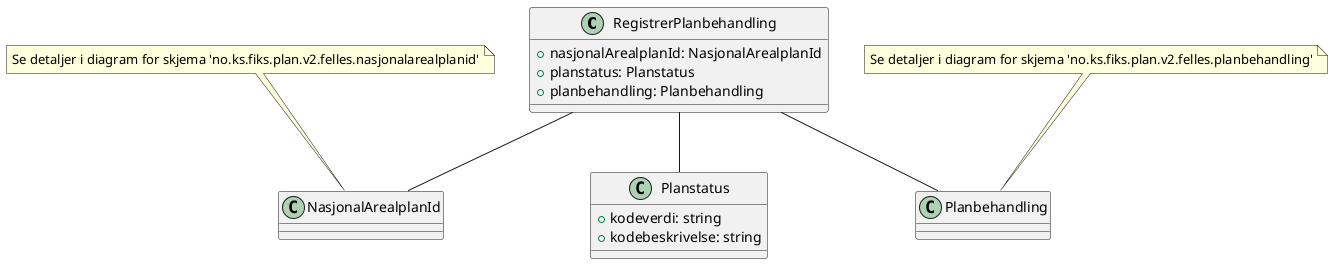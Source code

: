@startuml

class RegistrerPlanbehandling {
    +nasjonalArealplanId: NasjonalArealplanId
    +planstatus: Planstatus
    +planbehandling: Planbehandling
}

class Planstatus {
    +kodeverdi: string
    +kodebeskrivelse: string
}

RegistrerPlanbehandling -- NasjonalArealplanId
RegistrerPlanbehandling -- Planstatus
RegistrerPlanbehandling -- Planbehandling

note top of NasjonalArealplanId : Se detaljer i diagram for skjema 'no.ks.fiks.plan.v2.felles.nasjonalarealplanid'
note top of Planbehandling : Se detaljer i diagram for skjema 'no.ks.fiks.plan.v2.felles.planbehandling'

@enduml